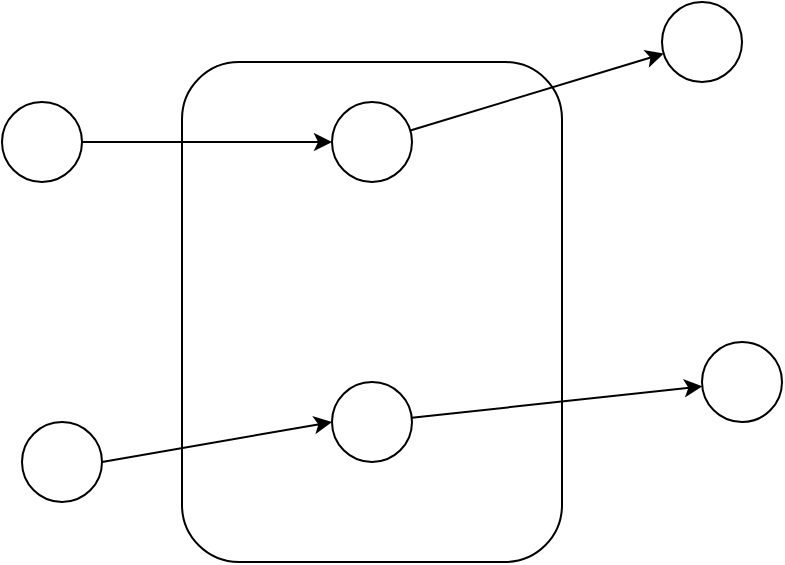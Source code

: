 <mxfile version="13.1.13" type="github">
  <diagram id="jd8jm0HN9QcjhU1Jb5uy" name="Page-1">
    <mxGraphModel dx="1024" dy="622" grid="1" gridSize="10" guides="1" tooltips="1" connect="1" arrows="1" fold="1" page="1" pageScale="1" pageWidth="827" pageHeight="1169" math="0" shadow="0">
      <root>
        <mxCell id="0" />
        <mxCell id="1" parent="0" />
        <mxCell id="0pvRadDIvEGsYMAwIo_h-13" value="" style="rounded=1;whiteSpace=wrap;html=1;fillColor=none;" vertex="1" parent="1">
          <mxGeometry x="200" y="140" width="190" height="250" as="geometry" />
        </mxCell>
        <mxCell id="0pvRadDIvEGsYMAwIo_h-4" style="rounded=0;orthogonalLoop=1;jettySize=auto;html=1;exitX=1;exitY=0.5;exitDx=0;exitDy=0;entryX=0;entryY=0.5;entryDx=0;entryDy=0;" edge="1" parent="1" source="0pvRadDIvEGsYMAwIo_h-1" target="0pvRadDIvEGsYMAwIo_h-2">
          <mxGeometry relative="1" as="geometry" />
        </mxCell>
        <mxCell id="0pvRadDIvEGsYMAwIo_h-1" value="" style="ellipse;whiteSpace=wrap;html=1;aspect=fixed;" vertex="1" parent="1">
          <mxGeometry x="110" y="160" width="40" height="40" as="geometry" />
        </mxCell>
        <mxCell id="0pvRadDIvEGsYMAwIo_h-6" style="rounded=0;orthogonalLoop=1;jettySize=auto;html=1;" edge="1" parent="1" source="0pvRadDIvEGsYMAwIo_h-2" target="0pvRadDIvEGsYMAwIo_h-3">
          <mxGeometry relative="1" as="geometry" />
        </mxCell>
        <mxCell id="0pvRadDIvEGsYMAwIo_h-2" value="" style="ellipse;whiteSpace=wrap;html=1;aspect=fixed;" vertex="1" parent="1">
          <mxGeometry x="275" y="160" width="40" height="40" as="geometry" />
        </mxCell>
        <mxCell id="0pvRadDIvEGsYMAwIo_h-3" value="" style="ellipse;whiteSpace=wrap;html=1;aspect=fixed;" vertex="1" parent="1">
          <mxGeometry x="440" y="110" width="40" height="40" as="geometry" />
        </mxCell>
        <mxCell id="0pvRadDIvEGsYMAwIo_h-7" style="rounded=0;orthogonalLoop=1;jettySize=auto;html=1;exitX=1;exitY=0.5;exitDx=0;exitDy=0;entryX=0;entryY=0.5;entryDx=0;entryDy=0;" edge="1" source="0pvRadDIvEGsYMAwIo_h-8" target="0pvRadDIvEGsYMAwIo_h-10" parent="1">
          <mxGeometry relative="1" as="geometry" />
        </mxCell>
        <mxCell id="0pvRadDIvEGsYMAwIo_h-8" value="" style="ellipse;whiteSpace=wrap;html=1;aspect=fixed;" vertex="1" parent="1">
          <mxGeometry x="120" y="320" width="40" height="40" as="geometry" />
        </mxCell>
        <mxCell id="0pvRadDIvEGsYMAwIo_h-9" style="rounded=0;orthogonalLoop=1;jettySize=auto;html=1;" edge="1" source="0pvRadDIvEGsYMAwIo_h-10" target="0pvRadDIvEGsYMAwIo_h-11" parent="1">
          <mxGeometry relative="1" as="geometry" />
        </mxCell>
        <mxCell id="0pvRadDIvEGsYMAwIo_h-10" value="" style="ellipse;whiteSpace=wrap;html=1;aspect=fixed;" vertex="1" parent="1">
          <mxGeometry x="275" y="300" width="40" height="40" as="geometry" />
        </mxCell>
        <mxCell id="0pvRadDIvEGsYMAwIo_h-11" value="" style="ellipse;whiteSpace=wrap;html=1;aspect=fixed;" vertex="1" parent="1">
          <mxGeometry x="460" y="280" width="40" height="40" as="geometry" />
        </mxCell>
      </root>
    </mxGraphModel>
  </diagram>
</mxfile>
